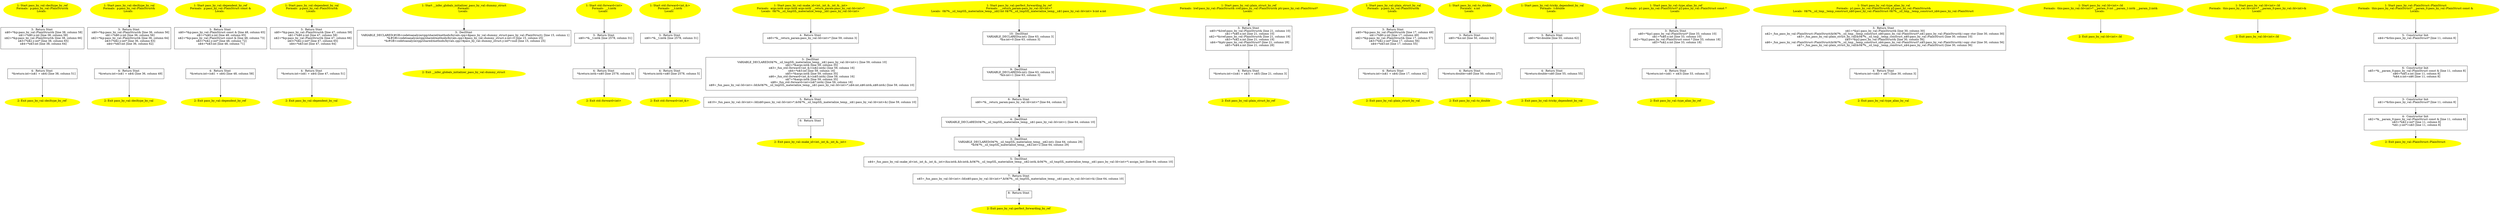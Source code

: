 /* @generated */
digraph cfg {
"decltype_by_ref#pass_by_val#7827598625585178144.8fa35b5b24f764bae803ce1f6e468516_1" [label="1: Start pass_by_val::decltype_by_ref\nFormals:  p:pass_by_val::PlainStruct&\nLocals:  \n  " color=yellow style=filled]
	

	 "decltype_by_ref#pass_by_val#7827598625585178144.8fa35b5b24f764bae803ce1f6e468516_1" -> "decltype_by_ref#pass_by_val#7827598625585178144.8fa35b5b24f764bae803ce1f6e468516_3" ;
"decltype_by_ref#pass_by_val#7827598625585178144.8fa35b5b24f764bae803ce1f6e468516_2" [label="2: Exit pass_by_val::decltype_by_ref \n  " color=yellow style=filled]
	

"decltype_by_ref#pass_by_val#7827598625585178144.8fa35b5b24f764bae803ce1f6e468516_3" [label="3:  Return Stmt \n   n$0=*&p:pass_by_val::PlainStruct& [line 38, column 58]\n  n$1=*n$0.x:int [line 38, column 58]\n  n$2=*&p:pass_by_val::PlainStruct& [line 38, column 66]\n  n$3=*n$2.y:int* [line 38, column 65]\n  n$4=*n$3:int [line 38, column 64]\n " shape="box"]
	

	 "decltype_by_ref#pass_by_val#7827598625585178144.8fa35b5b24f764bae803ce1f6e468516_3" -> "decltype_by_ref#pass_by_val#7827598625585178144.8fa35b5b24f764bae803ce1f6e468516_4" ;
"decltype_by_ref#pass_by_val#7827598625585178144.8fa35b5b24f764bae803ce1f6e468516_4" [label="4:  Return Stmt \n   *&return:int=(n$1 + n$4) [line 38, column 51]\n " shape="box"]
	

	 "decltype_by_ref#pass_by_val#7827598625585178144.8fa35b5b24f764bae803ce1f6e468516_4" -> "decltype_by_ref#pass_by_val#7827598625585178144.8fa35b5b24f764bae803ce1f6e468516_2" ;
"decltype_by_val#pass_by_val#14279156289723785232.72f90cb8cd80d6281316dd4fe0c3453c_1" [label="1: Start pass_by_val::decltype_by_val\nFormals:  p:pass_by_val::PlainStruct&\nLocals:  \n  " color=yellow style=filled]
	

	 "decltype_by_val#pass_by_val#14279156289723785232.72f90cb8cd80d6281316dd4fe0c3453c_1" -> "decltype_by_val#pass_by_val#14279156289723785232.72f90cb8cd80d6281316dd4fe0c3453c_3" ;
"decltype_by_val#pass_by_val#14279156289723785232.72f90cb8cd80d6281316dd4fe0c3453c_2" [label="2: Exit pass_by_val::decltype_by_val \n  " color=yellow style=filled]
	

"decltype_by_val#pass_by_val#14279156289723785232.72f90cb8cd80d6281316dd4fe0c3453c_3" [label="3:  Return Stmt \n   n$0=*&p:pass_by_val::PlainStruct& [line 36, column 56]\n  n$1=*n$0.x:int [line 36, column 56]\n  n$2=*&p:pass_by_val::PlainStruct& [line 36, column 64]\n  n$3=*n$2.y:int* [line 36, column 63]\n  n$4=*n$3:int [line 36, column 62]\n " shape="box"]
	

	 "decltype_by_val#pass_by_val#14279156289723785232.72f90cb8cd80d6281316dd4fe0c3453c_3" -> "decltype_by_val#pass_by_val#14279156289723785232.72f90cb8cd80d6281316dd4fe0c3453c_4" ;
"decltype_by_val#pass_by_val#14279156289723785232.72f90cb8cd80d6281316dd4fe0c3453c_4" [label="4:  Return Stmt \n   *&return:int=(n$1 + n$4) [line 36, column 49]\n " shape="box"]
	

	 "decltype_by_val#pass_by_val#14279156289723785232.72f90cb8cd80d6281316dd4fe0c3453c_4" -> "decltype_by_val#pass_by_val#14279156289723785232.72f90cb8cd80d6281316dd4fe0c3453c_2" ;
"dependent_by_ref#pass_by_val#15143379324942623593.5ccf1ab5c879a0bcfec55b566c6a60db_1" [label="1: Start pass_by_val::dependent_by_ref\nFormals:  p:pass_by_val::PlainStruct const &\nLocals:  \n  " color=yellow style=filled]
	

	 "dependent_by_ref#pass_by_val#15143379324942623593.5ccf1ab5c879a0bcfec55b566c6a60db_1" -> "dependent_by_ref#pass_by_val#15143379324942623593.5ccf1ab5c879a0bcfec55b566c6a60db_3" ;
"dependent_by_ref#pass_by_val#15143379324942623593.5ccf1ab5c879a0bcfec55b566c6a60db_2" [label="2: Exit pass_by_val::dependent_by_ref \n  " color=yellow style=filled]
	

"dependent_by_ref#pass_by_val#15143379324942623593.5ccf1ab5c879a0bcfec55b566c6a60db_3" [label="3:  Return Stmt \n   n$0=*&p:pass_by_val::PlainStruct const & [line 48, column 65]\n  n$1=*n$0.x:int [line 48, column 65]\n  n$2=*&p:pass_by_val::PlainStruct const & [line 48, column 73]\n  n$3=*n$2.y:int* [line 48, column 72]\n  n$4=*n$3:int [line 48, column 71]\n " shape="box"]
	

	 "dependent_by_ref#pass_by_val#15143379324942623593.5ccf1ab5c879a0bcfec55b566c6a60db_3" -> "dependent_by_ref#pass_by_val#15143379324942623593.5ccf1ab5c879a0bcfec55b566c6a60db_4" ;
"dependent_by_ref#pass_by_val#15143379324942623593.5ccf1ab5c879a0bcfec55b566c6a60db_4" [label="4:  Return Stmt \n   *&return:int=(n$1 + n$4) [line 48, column 58]\n " shape="box"]
	

	 "dependent_by_ref#pass_by_val#15143379324942623593.5ccf1ab5c879a0bcfec55b566c6a60db_4" -> "dependent_by_ref#pass_by_val#15143379324942623593.5ccf1ab5c879a0bcfec55b566c6a60db_2" ;
"dependent_by_val#pass_by_val#16173371529174507122.c006229ea6b255a1298dc7d547bac014_1" [label="1: Start pass_by_val::dependent_by_val\nFormals:  p:pass_by_val::PlainStruct&\nLocals:  \n  " color=yellow style=filled]
	

	 "dependent_by_val#pass_by_val#16173371529174507122.c006229ea6b255a1298dc7d547bac014_1" -> "dependent_by_val#pass_by_val#16173371529174507122.c006229ea6b255a1298dc7d547bac014_3" ;
"dependent_by_val#pass_by_val#16173371529174507122.c006229ea6b255a1298dc7d547bac014_2" [label="2: Exit pass_by_val::dependent_by_val \n  " color=yellow style=filled]
	

"dependent_by_val#pass_by_val#16173371529174507122.c006229ea6b255a1298dc7d547bac014_3" [label="3:  Return Stmt \n   n$0=*&p:pass_by_val::PlainStruct& [line 47, column 58]\n  n$1=*n$0.x:int [line 47, column 58]\n  n$2=*&p:pass_by_val::PlainStruct& [line 47, column 66]\n  n$3=*n$2.y:int* [line 47, column 65]\n  n$4=*n$3:int [line 47, column 64]\n " shape="box"]
	

	 "dependent_by_val#pass_by_val#16173371529174507122.c006229ea6b255a1298dc7d547bac014_3" -> "dependent_by_val#pass_by_val#16173371529174507122.c006229ea6b255a1298dc7d547bac014_4" ;
"dependent_by_val#pass_by_val#16173371529174507122.c006229ea6b255a1298dc7d547bac014_4" [label="4:  Return Stmt \n   *&return:int=(n$1 + n$4) [line 47, column 51]\n " shape="box"]
	

	 "dependent_by_val#pass_by_val#16173371529174507122.c006229ea6b255a1298dc7d547bac014_4" -> "dependent_by_val#pass_by_val#16173371529174507122.c006229ea6b255a1298dc7d547bac014_2" ;
"dummy_struct#__infer_globals_initializer_pass_by_val.24fe54080733cebf362d2b34e691bb44_1" [label="1: Start __infer_globals_initializer_pass_by_val::dummy_struct\nFormals: \nLocals:  \n  " color=yellow style=filled]
	

	 "dummy_struct#__infer_globals_initializer_pass_by_val.24fe54080733cebf362d2b34e691bb44_1" -> "dummy_struct#__infer_globals_initializer_pass_by_val.24fe54080733cebf362d2b34e691bb44_3" ;
"dummy_struct#__infer_globals_initializer_pass_by_val.24fe54080733cebf362d2b34e691bb44_2" [label="2: Exit __infer_globals_initializer_pass_by_val::dummy_struct \n  " color=yellow style=filled]
	

"dummy_struct#__infer_globals_initializer_pass_by_val.24fe54080733cebf362d2b34e691bb44_3" [label="3:  DeclStmt \n   VARIABLE_DECLARED(#GB<codetoanalyze/cpp/shared/methods/byvals.cpp>$pass_by_val::dummy_struct:pass_by_val::PlainStruct); [line 15, column 1]\n  *&#GB<codetoanalyze/cpp/shared/methods/byvals.cpp>$pass_by_val::dummy_struct.x:int=0 [line 15, column 25]\n  *&#GB<codetoanalyze/cpp/shared/methods/byvals.cpp>$pass_by_val::dummy_struct.y:int*=null [line 15, column 25]\n " shape="box"]
	

	 "dummy_struct#__infer_globals_initializer_pass_by_val.24fe54080733cebf362d2b34e691bb44_3" -> "dummy_struct#__infer_globals_initializer_pass_by_val.24fe54080733cebf362d2b34e691bb44_2" ;
"forward<int>#std#5548362574050729124.664bf3a19e8401f31df778b67554bdae_1" [label="1: Start std::forward<int>\nFormals:  __t:int&\nLocals:  \n  " color=yellow style=filled]
	

	 "forward<int>#std#5548362574050729124.664bf3a19e8401f31df778b67554bdae_1" -> "forward<int>#std#5548362574050729124.664bf3a19e8401f31df778b67554bdae_3" ;
"forward<int>#std#5548362574050729124.664bf3a19e8401f31df778b67554bdae_2" [label="2: Exit std::forward<int> \n  " color=yellow style=filled]
	

"forward<int>#std#5548362574050729124.664bf3a19e8401f31df778b67554bdae_3" [label="3:  Return Stmt \n   n$0=*&__t:int& [line 2578, column 31]\n " shape="box"]
	

	 "forward<int>#std#5548362574050729124.664bf3a19e8401f31df778b67554bdae_3" -> "forward<int>#std#5548362574050729124.664bf3a19e8401f31df778b67554bdae_4" ;
"forward<int>#std#5548362574050729124.664bf3a19e8401f31df778b67554bdae_4" [label="4:  Return Stmt \n   *&return:int&=n$0 [line 2578, column 5]\n " shape="box"]
	

	 "forward<int>#std#5548362574050729124.664bf3a19e8401f31df778b67554bdae_4" -> "forward<int>#std#5548362574050729124.664bf3a19e8401f31df778b67554bdae_2" ;
"forward<int_&>#std#2714018779968350623.5a6c534312c02b38db42a98e7dfe7983_1" [label="1: Start std::forward<int_&>\nFormals:  __t:int&\nLocals:  \n  " color=yellow style=filled]
	

	 "forward<int_&>#std#2714018779968350623.5a6c534312c02b38db42a98e7dfe7983_1" -> "forward<int_&>#std#2714018779968350623.5a6c534312c02b38db42a98e7dfe7983_3" ;
"forward<int_&>#std#2714018779968350623.5a6c534312c02b38db42a98e7dfe7983_2" [label="2: Exit std::forward<int_&> \n  " color=yellow style=filled]
	

"forward<int_&>#std#2714018779968350623.5a6c534312c02b38db42a98e7dfe7983_3" [label="3:  Return Stmt \n   n$0=*&__t:int& [line 2578, column 31]\n " shape="box"]
	

	 "forward<int_&>#std#2714018779968350623.5a6c534312c02b38db42a98e7dfe7983_3" -> "forward<int_&>#std#2714018779968350623.5a6c534312c02b38db42a98e7dfe7983_4" ;
"forward<int_&>#std#2714018779968350623.5a6c534312c02b38db42a98e7dfe7983_4" [label="4:  Return Stmt \n   *&return:int&=n$0 [line 2578, column 5]\n " shape="box"]
	

	 "forward<int_&>#std#2714018779968350623.5a6c534312c02b38db42a98e7dfe7983_4" -> "forward<int_&>#std#2714018779968350623.5a6c534312c02b38db42a98e7dfe7983_2" ;
"make_id<int,_int_&,_int_&,_int>#pass_by_val(class pass_by_val::Id<int>)#6647322778693099135.704a07df7f1fd4912e21bd274744a5e0_1" [label="1: Start pass_by_val::make_id<int,_int_&,_int_&,_int>\nFormals:  args:int& args:int& args:int& __return_param:pass_by_val::Id<int>*\nLocals:  0$?%__sil_tmpSIL_materialize_temp__n$1:pass_by_val::Id<int> \n  " color=yellow style=filled]
	

	 "make_id<int,_int_&,_int_&,_int>#pass_by_val(class pass_by_val::Id<int>)#6647322778693099135.704a07df7f1fd4912e21bd274744a5e0_1" -> "make_id<int,_int_&,_int_&,_int>#pass_by_val(class pass_by_val::Id<int>)#6647322778693099135.704a07df7f1fd4912e21bd274744a5e0_4" ;
"make_id<int,_int_&,_int_&,_int>#pass_by_val(class pass_by_val::Id<int>)#6647322778693099135.704a07df7f1fd4912e21bd274744a5e0_2" [label="2: Exit pass_by_val::make_id<int,_int_&,_int_&,_int> \n  " color=yellow style=filled]
	

"make_id<int,_int_&,_int_&,_int>#pass_by_val(class pass_by_val::Id<int>)#6647322778693099135.704a07df7f1fd4912e21bd274744a5e0_3" [label="3:  DeclStmt \n   VARIABLE_DECLARED(0$?%__sil_tmpSIL_materialize_temp__n$1:pass_by_val::Id<int>); [line 59, column 10]\n  n$2=*&args:int& [line 59, column 35]\n  n$3=_fun_std::forward<int_&>(n$2:int&) [line 59, column 16]\n  n$4=*n$3:int [line 59, column 16]\n  n$5=*&args:int& [line 59, column 35]\n  n$6=_fun_std::forward<int_&>(n$5:int&) [line 59, column 16]\n  n$7=*&args:int& [line 59, column 35]\n  n$8=_fun_std::forward<int>(n$7:int&) [line 59, column 16]\n  n$9=_fun_pass_by_val::Id<int>::Id(&0$?%__sil_tmpSIL_materialize_temp__n$1:pass_by_val::Id<int>*,n$4:int,n$6:int&,n$8:int&) [line 59, column 10]\n " shape="box"]
	

	 "make_id<int,_int_&,_int_&,_int>#pass_by_val(class pass_by_val::Id<int>)#6647322778693099135.704a07df7f1fd4912e21bd274744a5e0_3" -> "make_id<int,_int_&,_int_&,_int>#pass_by_val(class pass_by_val::Id<int>)#6647322778693099135.704a07df7f1fd4912e21bd274744a5e0_5" ;
"make_id<int,_int_&,_int_&,_int>#pass_by_val(class pass_by_val::Id<int>)#6647322778693099135.704a07df7f1fd4912e21bd274744a5e0_4" [label="4:  Return Stmt \n   n$0=*&__return_param:pass_by_val::Id<int>* [line 59, column 3]\n " shape="box"]
	

	 "make_id<int,_int_&,_int_&,_int>#pass_by_val(class pass_by_val::Id<int>)#6647322778693099135.704a07df7f1fd4912e21bd274744a5e0_4" -> "make_id<int,_int_&,_int_&,_int>#pass_by_val(class pass_by_val::Id<int>)#6647322778693099135.704a07df7f1fd4912e21bd274744a5e0_3" ;
"make_id<int,_int_&,_int_&,_int>#pass_by_val(class pass_by_val::Id<int>)#6647322778693099135.704a07df7f1fd4912e21bd274744a5e0_5" [label="5:  Return Stmt \n   n$10=_fun_pass_by_val::Id<int>::Id(n$0:pass_by_val::Id<int>*,&0$?%__sil_tmpSIL_materialize_temp__n$1:pass_by_val::Id<int>&) [line 59, column 10]\n " shape="box"]
	

	 "make_id<int,_int_&,_int_&,_int>#pass_by_val(class pass_by_val::Id<int>)#6647322778693099135.704a07df7f1fd4912e21bd274744a5e0_5" -> "make_id<int,_int_&,_int_&,_int>#pass_by_val(class pass_by_val::Id<int>)#6647322778693099135.704a07df7f1fd4912e21bd274744a5e0_6" ;
"make_id<int,_int_&,_int_&,_int>#pass_by_val(class pass_by_val::Id<int>)#6647322778693099135.704a07df7f1fd4912e21bd274744a5e0_6" [label="6:  Return Stmt \n  " shape="box"]
	

	 "make_id<int,_int_&,_int_&,_int>#pass_by_val(class pass_by_val::Id<int>)#6647322778693099135.704a07df7f1fd4912e21bd274744a5e0_6" -> "make_id<int,_int_&,_int_&,_int>#pass_by_val(class pass_by_val::Id<int>)#6647322778693099135.704a07df7f1fd4912e21bd274744a5e0_2" ;
"perfect_forwarding_by_ref#pass_by_val(class pass_by_val::Id<int>)#7578991627406493712.4a78b0c805a8de47693f8c723da2ec49_1" [label="1: Start pass_by_val::perfect_forwarding_by_ref\nFormals:  __return_param:pass_by_val::Id<int>*\nLocals:  0$?%__sil_tmpSIL_materialize_temp__n$2:int 0$?%__sil_tmpSIL_materialize_temp__n$1:pass_by_val::Id<int> b:int a:int \n  " color=yellow style=filled]
	

	 "perfect_forwarding_by_ref#pass_by_val(class pass_by_val::Id<int>)#7578991627406493712.4a78b0c805a8de47693f8c723da2ec49_1" -> "perfect_forwarding_by_ref#pass_by_val(class pass_by_val::Id<int>)#7578991627406493712.4a78b0c805a8de47693f8c723da2ec49_10" ;
"perfect_forwarding_by_ref#pass_by_val(class pass_by_val::Id<int>)#7578991627406493712.4a78b0c805a8de47693f8c723da2ec49_2" [label="2: Exit pass_by_val::perfect_forwarding_by_ref \n  " color=yellow style=filled]
	

"perfect_forwarding_by_ref#pass_by_val(class pass_by_val::Id<int>)#7578991627406493712.4a78b0c805a8de47693f8c723da2ec49_3" [label="3:  DeclStmt \n   VARIABLE_DECLARED(0$?%__sil_tmpSIL_materialize_temp__n$2:int); [line 64, column 29]\n  *&0$?%__sil_tmpSIL_materialize_temp__n$2:int=2 [line 64, column 29]\n " shape="box"]
	

	 "perfect_forwarding_by_ref#pass_by_val(class pass_by_val::Id<int>)#7578991627406493712.4a78b0c805a8de47693f8c723da2ec49_3" -> "perfect_forwarding_by_ref#pass_by_val(class pass_by_val::Id<int>)#7578991627406493712.4a78b0c805a8de47693f8c723da2ec49_5" ;
"perfect_forwarding_by_ref#pass_by_val(class pass_by_val::Id<int>)#7578991627406493712.4a78b0c805a8de47693f8c723da2ec49_4" [label="4:  DeclStmt \n   VARIABLE_DECLARED(0$?%__sil_tmpSIL_materialize_temp__n$1:pass_by_val::Id<int>); [line 64, column 10]\n " shape="box"]
	

	 "perfect_forwarding_by_ref#pass_by_val(class pass_by_val::Id<int>)#7578991627406493712.4a78b0c805a8de47693f8c723da2ec49_4" -> "perfect_forwarding_by_ref#pass_by_val(class pass_by_val::Id<int>)#7578991627406493712.4a78b0c805a8de47693f8c723da2ec49_3" ;
"perfect_forwarding_by_ref#pass_by_val(class pass_by_val::Id<int>)#7578991627406493712.4a78b0c805a8de47693f8c723da2ec49_5" [label="5:  DeclStmt \n   n$4=_fun_pass_by_val::make_id<int,_int_&,_int_&,_int>(&a:int&,&b:int&,&0$?%__sil_tmpSIL_materialize_temp__n$2:int&,&0$?%__sil_tmpSIL_materialize_temp__n$1:pass_by_val::Id<int>*) assign_last [line 64, column 10]\n " shape="box"]
	

	 "perfect_forwarding_by_ref#pass_by_val(class pass_by_val::Id<int>)#7578991627406493712.4a78b0c805a8de47693f8c723da2ec49_5" -> "perfect_forwarding_by_ref#pass_by_val(class pass_by_val::Id<int>)#7578991627406493712.4a78b0c805a8de47693f8c723da2ec49_7" ;
"perfect_forwarding_by_ref#pass_by_val(class pass_by_val::Id<int>)#7578991627406493712.4a78b0c805a8de47693f8c723da2ec49_6" [label="6:  Return Stmt \n   n$0=*&__return_param:pass_by_val::Id<int>* [line 64, column 3]\n " shape="box"]
	

	 "perfect_forwarding_by_ref#pass_by_val(class pass_by_val::Id<int>)#7578991627406493712.4a78b0c805a8de47693f8c723da2ec49_6" -> "perfect_forwarding_by_ref#pass_by_val(class pass_by_val::Id<int>)#7578991627406493712.4a78b0c805a8de47693f8c723da2ec49_4" ;
"perfect_forwarding_by_ref#pass_by_val(class pass_by_val::Id<int>)#7578991627406493712.4a78b0c805a8de47693f8c723da2ec49_7" [label="7:  Return Stmt \n   n$5=_fun_pass_by_val::Id<int>::Id(n$0:pass_by_val::Id<int>*,&0$?%__sil_tmpSIL_materialize_temp__n$1:pass_by_val::Id<int>&) [line 64, column 10]\n " shape="box"]
	

	 "perfect_forwarding_by_ref#pass_by_val(class pass_by_val::Id<int>)#7578991627406493712.4a78b0c805a8de47693f8c723da2ec49_7" -> "perfect_forwarding_by_ref#pass_by_val(class pass_by_val::Id<int>)#7578991627406493712.4a78b0c805a8de47693f8c723da2ec49_8" ;
"perfect_forwarding_by_ref#pass_by_val(class pass_by_val::Id<int>)#7578991627406493712.4a78b0c805a8de47693f8c723da2ec49_8" [label="8:  Return Stmt \n  " shape="box"]
	

	 "perfect_forwarding_by_ref#pass_by_val(class pass_by_val::Id<int>)#7578991627406493712.4a78b0c805a8de47693f8c723da2ec49_8" -> "perfect_forwarding_by_ref#pass_by_val(class pass_by_val::Id<int>)#7578991627406493712.4a78b0c805a8de47693f8c723da2ec49_2" ;
"perfect_forwarding_by_ref#pass_by_val(class pass_by_val::Id<int>)#7578991627406493712.4a78b0c805a8de47693f8c723da2ec49_9" [label="9:  DeclStmt \n   VARIABLE_DECLARED(b:int); [line 63, column 3]\n  *&b:int=1 [line 63, column 3]\n " shape="box"]
	

	 "perfect_forwarding_by_ref#pass_by_val(class pass_by_val::Id<int>)#7578991627406493712.4a78b0c805a8de47693f8c723da2ec49_9" -> "perfect_forwarding_by_ref#pass_by_val(class pass_by_val::Id<int>)#7578991627406493712.4a78b0c805a8de47693f8c723da2ec49_6" ;
"perfect_forwarding_by_ref#pass_by_val(class pass_by_val::Id<int>)#7578991627406493712.4a78b0c805a8de47693f8c723da2ec49_10" [label="10:  DeclStmt \n   VARIABLE_DECLARED(a:int); [line 63, column 3]\n  *&a:int=0 [line 63, column 3]\n " shape="box"]
	

	 "perfect_forwarding_by_ref#pass_by_val(class pass_by_val::Id<int>)#7578991627406493712.4a78b0c805a8de47693f8c723da2ec49_10" -> "perfect_forwarding_by_ref#pass_by_val(class pass_by_val::Id<int>)#7578991627406493712.4a78b0c805a8de47693f8c723da2ec49_9" ;
"plain_struct_by_ref#pass_by_val(class pass_by_val::PlainStruct)#2657428317109106311.ebb1ec27d296c7f7c7c76440cd2435a6_1" [label="1: Start pass_by_val::plain_struct_by_ref\nFormals:  lref:pass_by_val::PlainStruct& rref:pass_by_val::PlainStruct& ptr:pass_by_val::PlainStruct*\nLocals:  \n  " color=yellow style=filled]
	

	 "plain_struct_by_ref#pass_by_val(class pass_by_val::PlainStruct)#2657428317109106311.ebb1ec27d296c7f7c7c76440cd2435a6_1" -> "plain_struct_by_ref#pass_by_val(class pass_by_val::PlainStruct)#2657428317109106311.ebb1ec27d296c7f7c7c76440cd2435a6_3" ;
"plain_struct_by_ref#pass_by_val(class pass_by_val::PlainStruct)#2657428317109106311.ebb1ec27d296c7f7c7c76440cd2435a6_2" [label="2: Exit pass_by_val::plain_struct_by_ref \n  " color=yellow style=filled]
	

"plain_struct_by_ref#pass_by_val(class pass_by_val::PlainStruct)#2657428317109106311.ebb1ec27d296c7f7c7c76440cd2435a6_3" [label="3:  Return Stmt \n   n$0=*&lref:pass_by_val::PlainStruct& [line 21, column 10]\n  n$1=*n$0.x:int [line 21, column 10]\n  n$2=*&rref:pass_by_val::PlainStruct& [line 21, column 19]\n  n$3=*n$2.x:int [line 21, column 19]\n  n$4=*&ptr:pass_by_val::PlainStruct* [line 21, column 28]\n  n$5=*n$4.x:int [line 21, column 28]\n " shape="box"]
	

	 "plain_struct_by_ref#pass_by_val(class pass_by_val::PlainStruct)#2657428317109106311.ebb1ec27d296c7f7c7c76440cd2435a6_3" -> "plain_struct_by_ref#pass_by_val(class pass_by_val::PlainStruct)#2657428317109106311.ebb1ec27d296c7f7c7c76440cd2435a6_4" ;
"plain_struct_by_ref#pass_by_val(class pass_by_val::PlainStruct)#2657428317109106311.ebb1ec27d296c7f7c7c76440cd2435a6_4" [label="4:  Return Stmt \n   *&return:int=((n$1 + n$3) + n$5) [line 21, column 3]\n " shape="box"]
	

	 "plain_struct_by_ref#pass_by_val(class pass_by_val::PlainStruct)#2657428317109106311.ebb1ec27d296c7f7c7c76440cd2435a6_4" -> "plain_struct_by_ref#pass_by_val(class pass_by_val::PlainStruct)#2657428317109106311.ebb1ec27d296c7f7c7c76440cd2435a6_2" ;
"plain_struct_by_val#pass_by_val#7415219466606029544.eb0e0bdde375e8d1716470ec792b2450_1" [label="1: Start pass_by_val::plain_struct_by_val\nFormals:  p:pass_by_val::PlainStruct&\nLocals:  \n  " color=yellow style=filled]
	

	 "plain_struct_by_val#pass_by_val#7415219466606029544.eb0e0bdde375e8d1716470ec792b2450_1" -> "plain_struct_by_val#pass_by_val#7415219466606029544.eb0e0bdde375e8d1716470ec792b2450_3" ;
"plain_struct_by_val#pass_by_val#7415219466606029544.eb0e0bdde375e8d1716470ec792b2450_2" [label="2: Exit pass_by_val::plain_struct_by_val \n  " color=yellow style=filled]
	

"plain_struct_by_val#pass_by_val#7415219466606029544.eb0e0bdde375e8d1716470ec792b2450_3" [label="3:  Return Stmt \n   n$0=*&p:pass_by_val::PlainStruct& [line 17, column 49]\n  n$1=*n$0.x:int [line 17, column 49]\n  n$2=*&p:pass_by_val::PlainStruct& [line 17, column 57]\n  n$3=*n$2.y:int* [line 17, column 56]\n  n$4=*n$3:int [line 17, column 55]\n " shape="box"]
	

	 "plain_struct_by_val#pass_by_val#7415219466606029544.eb0e0bdde375e8d1716470ec792b2450_3" -> "plain_struct_by_val#pass_by_val#7415219466606029544.eb0e0bdde375e8d1716470ec792b2450_4" ;
"plain_struct_by_val#pass_by_val#7415219466606029544.eb0e0bdde375e8d1716470ec792b2450_4" [label="4:  Return Stmt \n   *&return:int=(n$1 + n$4) [line 17, column 42]\n " shape="box"]
	

	 "plain_struct_by_val#pass_by_val#7415219466606029544.eb0e0bdde375e8d1716470ec792b2450_4" -> "plain_struct_by_val#pass_by_val#7415219466606029544.eb0e0bdde375e8d1716470ec792b2450_2" ;
"to_double#pass_by_val#15152319343034292227.aa9254ca74e20265f2daa2c4c321444a_1" [label="1: Start pass_by_val::to_double\nFormals:  x:int\nLocals:  \n  " color=yellow style=filled]
	

	 "to_double#pass_by_val#15152319343034292227.aa9254ca74e20265f2daa2c4c321444a_1" -> "to_double#pass_by_val#15152319343034292227.aa9254ca74e20265f2daa2c4c321444a_3" ;
"to_double#pass_by_val#15152319343034292227.aa9254ca74e20265f2daa2c4c321444a_2" [label="2: Exit pass_by_val::to_double \n  " color=yellow style=filled]
	

"to_double#pass_by_val#15152319343034292227.aa9254ca74e20265f2daa2c4c321444a_3" [label="3:  Return Stmt \n   n$0=*&x:int [line 50, column 34]\n " shape="box"]
	

	 "to_double#pass_by_val#15152319343034292227.aa9254ca74e20265f2daa2c4c321444a_3" -> "to_double#pass_by_val#15152319343034292227.aa9254ca74e20265f2daa2c4c321444a_4" ;
"to_double#pass_by_val#15152319343034292227.aa9254ca74e20265f2daa2c4c321444a_4" [label="4:  Return Stmt \n   *&return:double=n$0 [line 50, column 27]\n " shape="box"]
	

	 "to_double#pass_by_val#15152319343034292227.aa9254ca74e20265f2daa2c4c321444a_4" -> "to_double#pass_by_val#15152319343034292227.aa9254ca74e20265f2daa2c4c321444a_2" ;
"tricky_dependent_by_val#pass_by_val#11704838728234311959.2c9738321ba9545daa75926f2565403e_1" [label="1: Start pass_by_val::tricky_dependent_by_val\nFormals:  t:double\nLocals:  \n  " color=yellow style=filled]
	

	 "tricky_dependent_by_val#pass_by_val#11704838728234311959.2c9738321ba9545daa75926f2565403e_1" -> "tricky_dependent_by_val#pass_by_val#11704838728234311959.2c9738321ba9545daa75926f2565403e_3" ;
"tricky_dependent_by_val#pass_by_val#11704838728234311959.2c9738321ba9545daa75926f2565403e_2" [label="2: Exit pass_by_val::tricky_dependent_by_val \n  " color=yellow style=filled]
	

"tricky_dependent_by_val#pass_by_val#11704838728234311959.2c9738321ba9545daa75926f2565403e_3" [label="3:  Return Stmt \n   n$0=*&t:double [line 55, column 62]\n " shape="box"]
	

	 "tricky_dependent_by_val#pass_by_val#11704838728234311959.2c9738321ba9545daa75926f2565403e_3" -> "tricky_dependent_by_val#pass_by_val#11704838728234311959.2c9738321ba9545daa75926f2565403e_4" ;
"tricky_dependent_by_val#pass_by_val#11704838728234311959.2c9738321ba9545daa75926f2565403e_4" [label="4:  Return Stmt \n   *&return:double=n$0 [line 55, column 55]\n " shape="box"]
	

	 "tricky_dependent_by_val#pass_by_val#11704838728234311959.2c9738321ba9545daa75926f2565403e_4" -> "tricky_dependent_by_val#pass_by_val#11704838728234311959.2c9738321ba9545daa75926f2565403e_2" ;
"type_alias_by_ref#pass_by_val(class pass_by_val::PlainStruct,class pass_by_val::PlainStruct)#1261506.a3dda6b37896a0f836342db8df5fffd2_1" [label="1: Start pass_by_val::type_alias_by_ref\nFormals:  p1:pass_by_val::PlainStruct* p2:pass_by_val::PlainStruct const *\nLocals:  \n  " color=yellow style=filled]
	

	 "type_alias_by_ref#pass_by_val(class pass_by_val::PlainStruct,class pass_by_val::PlainStruct)#1261506.a3dda6b37896a0f836342db8df5fffd2_1" -> "type_alias_by_ref#pass_by_val(class pass_by_val::PlainStruct,class pass_by_val::PlainStruct)#1261506.a3dda6b37896a0f836342db8df5fffd2_3" ;
"type_alias_by_ref#pass_by_val(class pass_by_val::PlainStruct,class pass_by_val::PlainStruct)#1261506.a3dda6b37896a0f836342db8df5fffd2_2" [label="2: Exit pass_by_val::type_alias_by_ref \n  " color=yellow style=filled]
	

"type_alias_by_ref#pass_by_val(class pass_by_val::PlainStruct,class pass_by_val::PlainStruct)#1261506.a3dda6b37896a0f836342db8df5fffd2_3" [label="3:  Return Stmt \n   n$0=*&p1:pass_by_val::PlainStruct* [line 33, column 10]\n  n$1=*n$0.x:int [line 33, column 10]\n  n$2=*&p2:pass_by_val::PlainStruct const * [line 33, column 18]\n  n$3=*n$2.x:int [line 33, column 18]\n " shape="box"]
	

	 "type_alias_by_ref#pass_by_val(class pass_by_val::PlainStruct,class pass_by_val::PlainStruct)#1261506.a3dda6b37896a0f836342db8df5fffd2_3" -> "type_alias_by_ref#pass_by_val(class pass_by_val::PlainStruct,class pass_by_val::PlainStruct)#1261506.a3dda6b37896a0f836342db8df5fffd2_4" ;
"type_alias_by_ref#pass_by_val(class pass_by_val::PlainStruct,class pass_by_val::PlainStruct)#1261506.a3dda6b37896a0f836342db8df5fffd2_4" [label="4:  Return Stmt \n   *&return:int=(n$1 + n$3) [line 33, column 3]\n " shape="box"]
	

	 "type_alias_by_ref#pass_by_val(class pass_by_val::PlainStruct,class pass_by_val::PlainStruct)#1261506.a3dda6b37896a0f836342db8df5fffd2_4" -> "type_alias_by_ref#pass_by_val(class pass_by_val::PlainStruct,class pass_by_val::PlainStruct)#1261506.a3dda6b37896a0f836342db8df5fffd2_2" ;
"type_alias_by_val#pass_by_val#9273827923998572097.425db1bd7e6b48116fa99ed40b0b6415_1" [label="1: Start pass_by_val::type_alias_by_val\nFormals:  p1:pass_by_val::PlainStruct& p2:pass_by_val::PlainStruct&\nLocals:  0$?%__sil_tmp__temp_construct_n$0:pass_by_val::PlainStruct 0$?%__sil_tmp__temp_construct_n$4:pass_by_val::PlainStruct \n  " color=yellow style=filled]
	

	 "type_alias_by_val#pass_by_val#9273827923998572097.425db1bd7e6b48116fa99ed40b0b6415_1" -> "type_alias_by_val#pass_by_val#9273827923998572097.425db1bd7e6b48116fa99ed40b0b6415_3" ;
"type_alias_by_val#pass_by_val#9273827923998572097.425db1bd7e6b48116fa99ed40b0b6415_2" [label="2: Exit pass_by_val::type_alias_by_val \n  " color=yellow style=filled]
	

"type_alias_by_val#pass_by_val#9273827923998572097.425db1bd7e6b48116fa99ed40b0b6415_3" [label="3:  Return Stmt \n   n$1=*&p1:pass_by_val::PlainStruct& [line 30, column 30]\n  n$2=_fun_pass_by_val::PlainStruct::PlainStruct(&0$?%__sil_tmp__temp_construct_n$0:pass_by_val::PlainStruct*,n$1:pass_by_val::PlainStruct&) copy ctor [line 30, column 30]\n  n$3=_fun_pass_by_val::plain_struct_by_val(&0$?%__sil_tmp__temp_construct_n$0:pass_by_val::PlainStruct) [line 30, column 10]\n  n$5=*&p2:pass_by_val::PlainStruct& [line 30, column 56]\n  n$6=_fun_pass_by_val::PlainStruct::PlainStruct(&0$?%__sil_tmp__temp_construct_n$4:pass_by_val::PlainStruct*,n$5:pass_by_val::PlainStruct&) copy ctor [line 30, column 56]\n  n$7=_fun_pass_by_val::plain_struct_by_val(&0$?%__sil_tmp__temp_construct_n$4:pass_by_val::PlainStruct) [line 30, column 36]\n " shape="box"]
	

	 "type_alias_by_val#pass_by_val#9273827923998572097.425db1bd7e6b48116fa99ed40b0b6415_3" -> "type_alias_by_val#pass_by_val#9273827923998572097.425db1bd7e6b48116fa99ed40b0b6415_4" ;
"type_alias_by_val#pass_by_val#9273827923998572097.425db1bd7e6b48116fa99ed40b0b6415_4" [label="4:  Return Stmt \n   *&return:int=(n$3 + n$7) [line 30, column 3]\n " shape="box"]
	

	 "type_alias_by_val#pass_by_val#9273827923998572097.425db1bd7e6b48116fa99ed40b0b6415_4" -> "type_alias_by_val#pass_by_val#9273827923998572097.425db1bd7e6b48116fa99ed40b0b6415_2" ;
"Id#Id<int>#pass_by_val#{11559311172078128305}.9f0baee348d3d73a31c6908db492fb18_1" [label="1: Start pass_by_val::Id<int>::Id\nFormals:  this:pass_by_val::Id<int>* __param_0:int __param_1:int& __param_2:int&\nLocals:  \n  " color=yellow style=filled]
	

	 "Id#Id<int>#pass_by_val#{11559311172078128305}.9f0baee348d3d73a31c6908db492fb18_1" -> "Id#Id<int>#pass_by_val#{11559311172078128305}.9f0baee348d3d73a31c6908db492fb18_2" ;
"Id#Id<int>#pass_by_val#{11559311172078128305}.9f0baee348d3d73a31c6908db492fb18_2" [label="2: Exit pass_by_val::Id<int>::Id \n  " color=yellow style=filled]
	

"Id#Id<int>#pass_by_val#{13905763975816786831}.27fa67085faf2acc44797751d895f08c_1" [label="1: Start pass_by_val::Id<int>::Id\nFormals:  this:pass_by_val::Id<int>* __param_0:pass_by_val::Id<int>&\nLocals:  \n  " color=yellow style=filled]
	

	 "Id#Id<int>#pass_by_val#{13905763975816786831}.27fa67085faf2acc44797751d895f08c_1" -> "Id#Id<int>#pass_by_val#{13905763975816786831}.27fa67085faf2acc44797751d895f08c_2" ;
"Id#Id<int>#pass_by_val#{13905763975816786831}.27fa67085faf2acc44797751d895f08c_2" [label="2: Exit pass_by_val::Id<int>::Id \n  " color=yellow style=filled]
	

"PlainStruct#PlainStruct#pass_by_val#{4394507928576298991}.9ab4d4a7df14c913c61f8094f35e6c13_1" [label="1: Start pass_by_val::PlainStruct::PlainStruct\nFormals:  this:pass_by_val::PlainStruct* __param_0:pass_by_val::PlainStruct const &\nLocals:  \n  " color=yellow style=filled]
	

	 "PlainStruct#PlainStruct#pass_by_val#{4394507928576298991}.9ab4d4a7df14c913c61f8094f35e6c13_1" -> "PlainStruct#PlainStruct#pass_by_val#{4394507928576298991}.9ab4d4a7df14c913c61f8094f35e6c13_5" ;
"PlainStruct#PlainStruct#pass_by_val#{4394507928576298991}.9ab4d4a7df14c913c61f8094f35e6c13_2" [label="2: Exit pass_by_val::PlainStruct::PlainStruct \n  " color=yellow style=filled]
	

"PlainStruct#PlainStruct#pass_by_val#{4394507928576298991}.9ab4d4a7df14c913c61f8094f35e6c13_3" [label="3:  Constructor Init \n   n$1=*&this:pass_by_val::PlainStruct* [line 11, column 8]\n " shape="box"]
	

	 "PlainStruct#PlainStruct#pass_by_val#{4394507928576298991}.9ab4d4a7df14c913c61f8094f35e6c13_3" -> "PlainStruct#PlainStruct#pass_by_val#{4394507928576298991}.9ab4d4a7df14c913c61f8094f35e6c13_4" ;
"PlainStruct#PlainStruct#pass_by_val#{4394507928576298991}.9ab4d4a7df14c913c61f8094f35e6c13_4" [label="4:  Constructor Init \n   n$2=*&__param_0:pass_by_val::PlainStruct const & [line 11, column 8]\n  n$3=*n$2.y:int* [line 11, column 8]\n  *n$1.y:int*=n$3 [line 11, column 8]\n " shape="box"]
	

	 "PlainStruct#PlainStruct#pass_by_val#{4394507928576298991}.9ab4d4a7df14c913c61f8094f35e6c13_4" -> "PlainStruct#PlainStruct#pass_by_val#{4394507928576298991}.9ab4d4a7df14c913c61f8094f35e6c13_2" ;
"PlainStruct#PlainStruct#pass_by_val#{4394507928576298991}.9ab4d4a7df14c913c61f8094f35e6c13_5" [label="5:  Constructor Init \n   n$4=*&this:pass_by_val::PlainStruct* [line 11, column 8]\n " shape="box"]
	

	 "PlainStruct#PlainStruct#pass_by_val#{4394507928576298991}.9ab4d4a7df14c913c61f8094f35e6c13_5" -> "PlainStruct#PlainStruct#pass_by_val#{4394507928576298991}.9ab4d4a7df14c913c61f8094f35e6c13_6" ;
"PlainStruct#PlainStruct#pass_by_val#{4394507928576298991}.9ab4d4a7df14c913c61f8094f35e6c13_6" [label="6:  Constructor Init \n   n$5=*&__param_0:pass_by_val::PlainStruct const & [line 11, column 8]\n  n$6=*n$5.x:int [line 11, column 8]\n  *n$4.x:int=n$6 [line 11, column 8]\n " shape="box"]
	

	 "PlainStruct#PlainStruct#pass_by_val#{4394507928576298991}.9ab4d4a7df14c913c61f8094f35e6c13_6" -> "PlainStruct#PlainStruct#pass_by_val#{4394507928576298991}.9ab4d4a7df14c913c61f8094f35e6c13_3" ;
}
